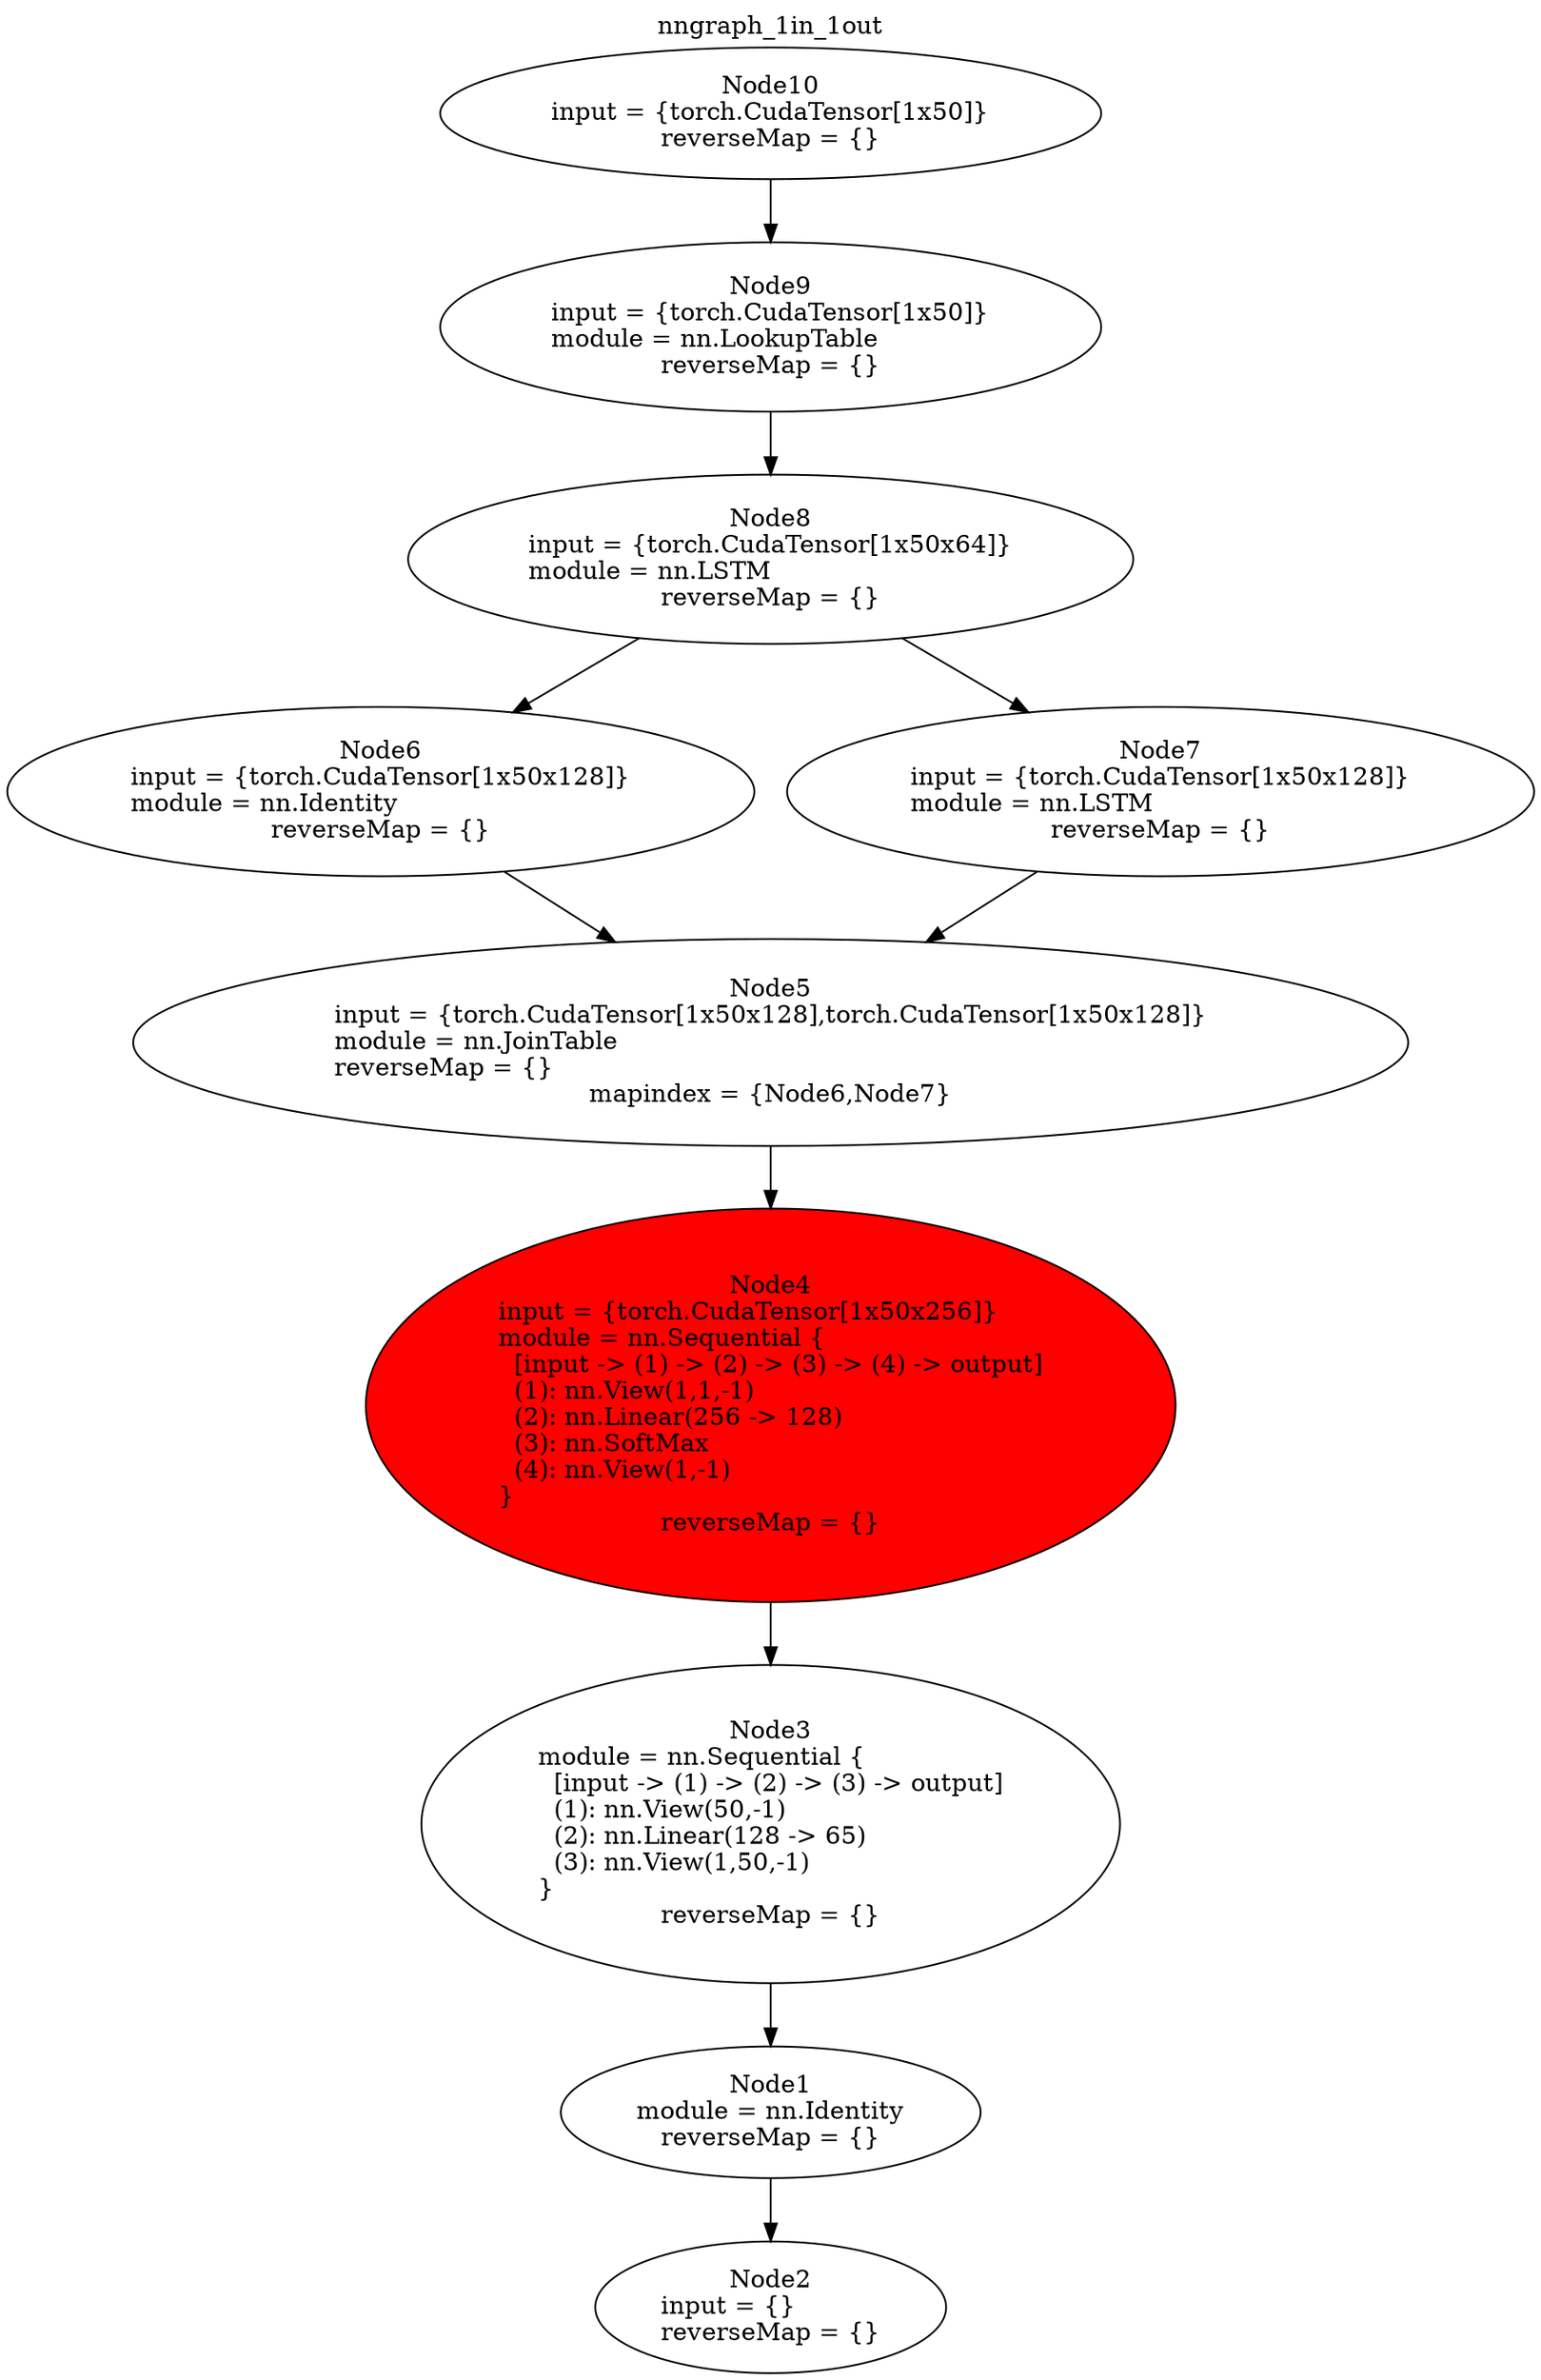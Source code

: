 digraph G {
labelloc="t";
label="nngraph_1in_1out";
node [shape = oval]; 
n1[label="Node1\nmodule = nn.Identity\lreverseMap = {}" tooltip="[./LanguageModelSkipCon.lua]:122_"];
n2[label="Node2\ninput = {}\lreverseMap = {}" tooltip="[[C]]:-1_"];
n3[label="Node3\nmodule = nn.Sequential {\l  [input -> (1) -> (2) -> (3) -> output]\l  (1): nn.View(50,-1)\l  (2): nn.Linear(128 -> 65)\l  (3): nn.View(1,50,-1)\l}\lreverseMap = {}" tooltip="[./LanguageModelSkipCon.lua]:122_"];
n4[label="Node4\ninput = {torch.CudaTensor[1x50x256]}\lmodule = nn.Sequential {\l  [input -> (1) -> (2) -> (3) -> (4) -> output]\l  (1): nn.View(1,1,-1)\l  (2): nn.Linear(256 -> 128)\l  (3): nn.SoftMax\l  (4): nn.View(1,-1)\l}\lreverseMap = {}" tooltip="[./LanguageModelSkipCon.lua]:122_"];
n5[label="Node5\ninput = {torch.CudaTensor[1x50x128],torch.CudaTensor[1x50x128]}\lmodule = nn.JoinTable\lreverseMap = {}\lmapindex = {Node6,Node7}" tooltip="[./LanguageModelSkipCon.lua]:85_"];
n6[label="Node6\ninput = {torch.CudaTensor[1x50x128]}\lmodule = nn.Identity\lreverseMap = {}" tooltip="[./LanguageModelSkipCon.lua]:64_"];
n7[label="Node7\ninput = {torch.CudaTensor[1x50x128]}\lmodule = nn.LSTM\lreverseMap = {}" tooltip="[./LanguageModelSkipCon.lua]:79_"];
n8[label="Node8\ninput = {torch.CudaTensor[1x50x64]}\lmodule = nn.LSTM\lreverseMap = {}" tooltip="[./LanguageModelSkipCon.lua]:58_"];
n9[label="Node9\ninput = {torch.CudaTensor[1x50]}\lmodule = nn.LookupTable\lreverseMap = {}" tooltip="[./LanguageModelSkipCon.lua]:41_"];
n10[label="Node10\ninput = {torch.CudaTensor[1x50]}\lreverseMap = {}" tooltip="[[C]]:-1_"];
n1 -> n2;
n3 -> n1;
n4 -> n3;
n5 -> n4;
n6 -> n5;
n7 -> n5;
n8 -> n6;
n8 -> n7;
n9 -> n8;
n10 -> n9;
n4[style=filled, fillcolor=red];
}